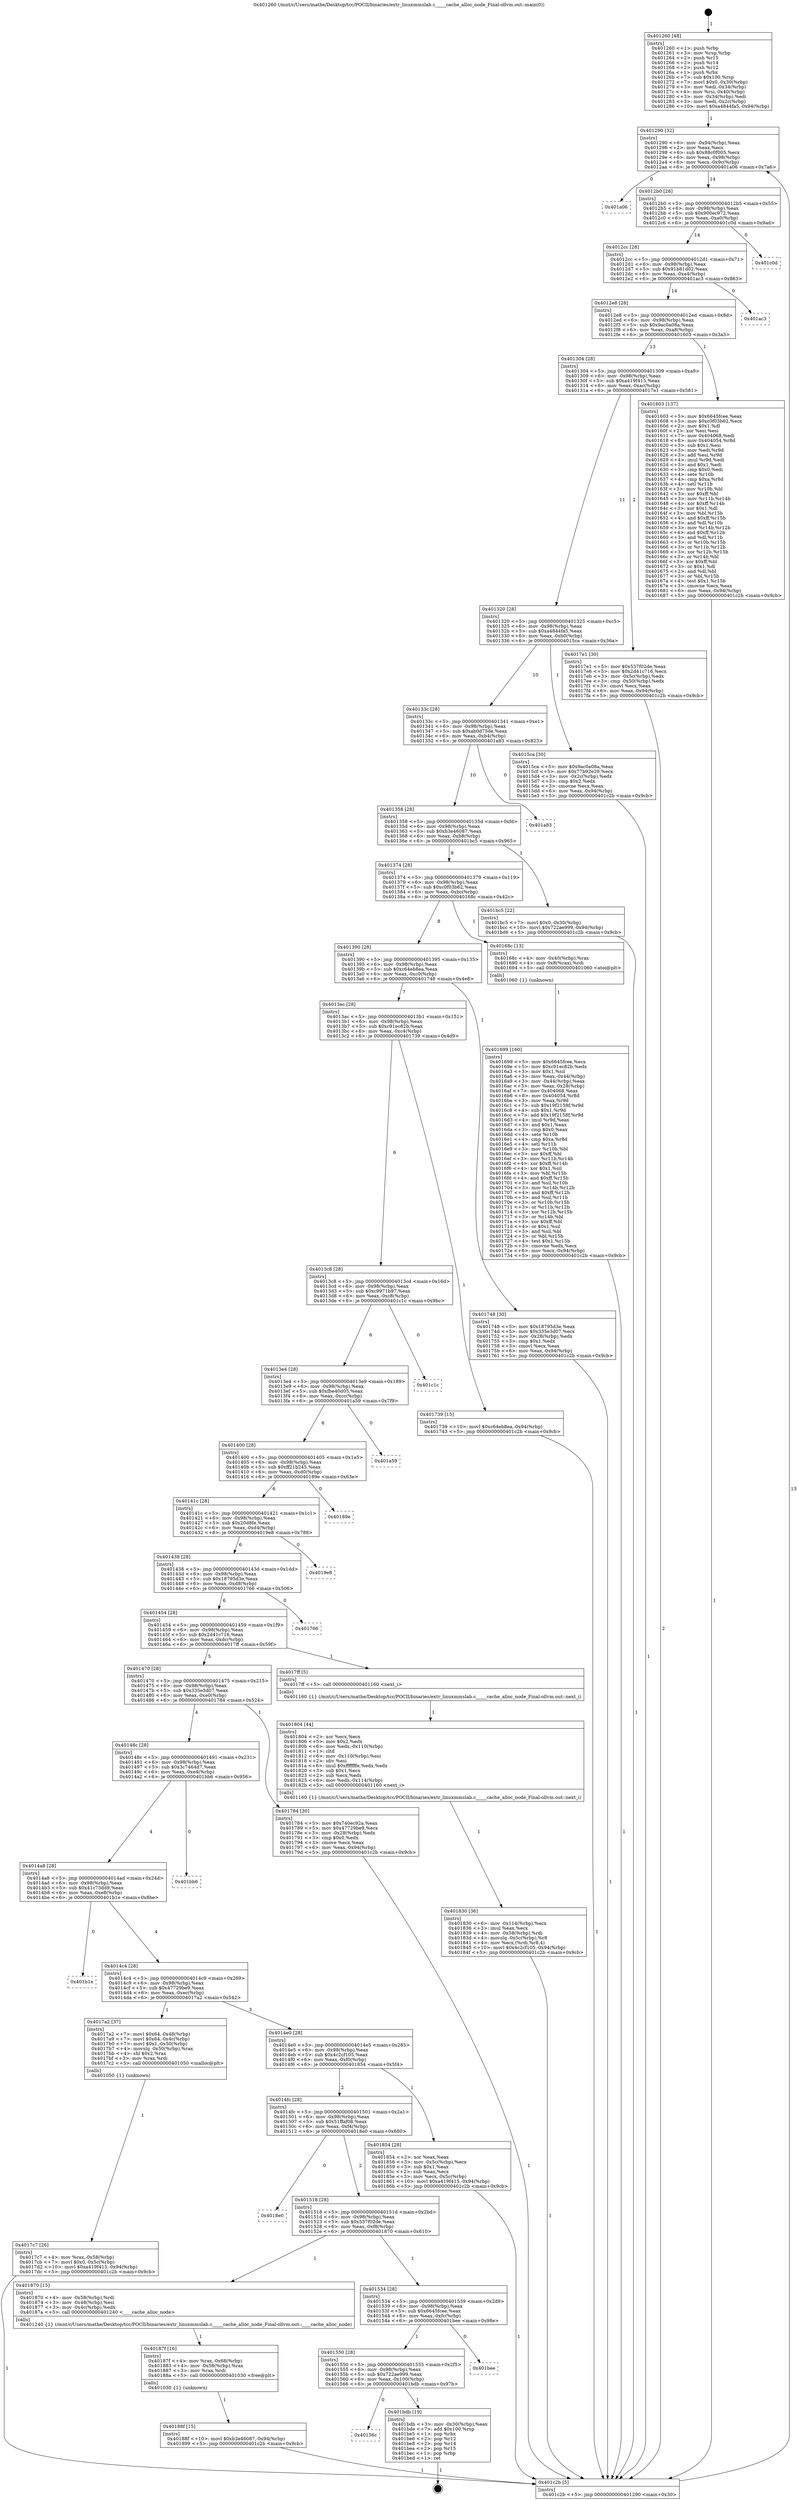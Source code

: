 digraph "0x401260" {
  label = "0x401260 (/mnt/c/Users/mathe/Desktop/tcc/POCII/binaries/extr_linuxmmslab.c_____cache_alloc_node_Final-ollvm.out::main(0))"
  labelloc = "t"
  node[shape=record]

  Entry [label="",width=0.3,height=0.3,shape=circle,fillcolor=black,style=filled]
  "0x401290" [label="{
     0x401290 [32]\l
     | [instrs]\l
     &nbsp;&nbsp;0x401290 \<+6\>: mov -0x94(%rbp),%eax\l
     &nbsp;&nbsp;0x401296 \<+2\>: mov %eax,%ecx\l
     &nbsp;&nbsp;0x401298 \<+6\>: sub $0x88c0f005,%ecx\l
     &nbsp;&nbsp;0x40129e \<+6\>: mov %eax,-0x98(%rbp)\l
     &nbsp;&nbsp;0x4012a4 \<+6\>: mov %ecx,-0x9c(%rbp)\l
     &nbsp;&nbsp;0x4012aa \<+6\>: je 0000000000401a06 \<main+0x7a6\>\l
  }"]
  "0x401a06" [label="{
     0x401a06\l
  }", style=dashed]
  "0x4012b0" [label="{
     0x4012b0 [28]\l
     | [instrs]\l
     &nbsp;&nbsp;0x4012b0 \<+5\>: jmp 00000000004012b5 \<main+0x55\>\l
     &nbsp;&nbsp;0x4012b5 \<+6\>: mov -0x98(%rbp),%eax\l
     &nbsp;&nbsp;0x4012bb \<+5\>: sub $0x900ec972,%eax\l
     &nbsp;&nbsp;0x4012c0 \<+6\>: mov %eax,-0xa0(%rbp)\l
     &nbsp;&nbsp;0x4012c6 \<+6\>: je 0000000000401c0d \<main+0x9ad\>\l
  }"]
  Exit [label="",width=0.3,height=0.3,shape=circle,fillcolor=black,style=filled,peripheries=2]
  "0x401c0d" [label="{
     0x401c0d\l
  }", style=dashed]
  "0x4012cc" [label="{
     0x4012cc [28]\l
     | [instrs]\l
     &nbsp;&nbsp;0x4012cc \<+5\>: jmp 00000000004012d1 \<main+0x71\>\l
     &nbsp;&nbsp;0x4012d1 \<+6\>: mov -0x98(%rbp),%eax\l
     &nbsp;&nbsp;0x4012d7 \<+5\>: sub $0x91b81d02,%eax\l
     &nbsp;&nbsp;0x4012dc \<+6\>: mov %eax,-0xa4(%rbp)\l
     &nbsp;&nbsp;0x4012e2 \<+6\>: je 0000000000401ac3 \<main+0x863\>\l
  }"]
  "0x40156c" [label="{
     0x40156c\l
  }", style=dashed]
  "0x401ac3" [label="{
     0x401ac3\l
  }", style=dashed]
  "0x4012e8" [label="{
     0x4012e8 [28]\l
     | [instrs]\l
     &nbsp;&nbsp;0x4012e8 \<+5\>: jmp 00000000004012ed \<main+0x8d\>\l
     &nbsp;&nbsp;0x4012ed \<+6\>: mov -0x98(%rbp),%eax\l
     &nbsp;&nbsp;0x4012f3 \<+5\>: sub $0x9ac0a08a,%eax\l
     &nbsp;&nbsp;0x4012f8 \<+6\>: mov %eax,-0xa8(%rbp)\l
     &nbsp;&nbsp;0x4012fe \<+6\>: je 0000000000401603 \<main+0x3a3\>\l
  }"]
  "0x401bdb" [label="{
     0x401bdb [19]\l
     | [instrs]\l
     &nbsp;&nbsp;0x401bdb \<+3\>: mov -0x30(%rbp),%eax\l
     &nbsp;&nbsp;0x401bde \<+7\>: add $0x100,%rsp\l
     &nbsp;&nbsp;0x401be5 \<+1\>: pop %rbx\l
     &nbsp;&nbsp;0x401be6 \<+2\>: pop %r12\l
     &nbsp;&nbsp;0x401be8 \<+2\>: pop %r14\l
     &nbsp;&nbsp;0x401bea \<+2\>: pop %r15\l
     &nbsp;&nbsp;0x401bec \<+1\>: pop %rbp\l
     &nbsp;&nbsp;0x401bed \<+1\>: ret\l
  }"]
  "0x401603" [label="{
     0x401603 [137]\l
     | [instrs]\l
     &nbsp;&nbsp;0x401603 \<+5\>: mov $0x6645fcee,%eax\l
     &nbsp;&nbsp;0x401608 \<+5\>: mov $0xc0f03b62,%ecx\l
     &nbsp;&nbsp;0x40160d \<+2\>: mov $0x1,%dl\l
     &nbsp;&nbsp;0x40160f \<+2\>: xor %esi,%esi\l
     &nbsp;&nbsp;0x401611 \<+7\>: mov 0x404068,%edi\l
     &nbsp;&nbsp;0x401618 \<+8\>: mov 0x404054,%r8d\l
     &nbsp;&nbsp;0x401620 \<+3\>: sub $0x1,%esi\l
     &nbsp;&nbsp;0x401623 \<+3\>: mov %edi,%r9d\l
     &nbsp;&nbsp;0x401626 \<+3\>: add %esi,%r9d\l
     &nbsp;&nbsp;0x401629 \<+4\>: imul %r9d,%edi\l
     &nbsp;&nbsp;0x40162d \<+3\>: and $0x1,%edi\l
     &nbsp;&nbsp;0x401630 \<+3\>: cmp $0x0,%edi\l
     &nbsp;&nbsp;0x401633 \<+4\>: sete %r10b\l
     &nbsp;&nbsp;0x401637 \<+4\>: cmp $0xa,%r8d\l
     &nbsp;&nbsp;0x40163b \<+4\>: setl %r11b\l
     &nbsp;&nbsp;0x40163f \<+3\>: mov %r10b,%bl\l
     &nbsp;&nbsp;0x401642 \<+3\>: xor $0xff,%bl\l
     &nbsp;&nbsp;0x401645 \<+3\>: mov %r11b,%r14b\l
     &nbsp;&nbsp;0x401648 \<+4\>: xor $0xff,%r14b\l
     &nbsp;&nbsp;0x40164c \<+3\>: xor $0x1,%dl\l
     &nbsp;&nbsp;0x40164f \<+3\>: mov %bl,%r15b\l
     &nbsp;&nbsp;0x401652 \<+4\>: and $0xff,%r15b\l
     &nbsp;&nbsp;0x401656 \<+3\>: and %dl,%r10b\l
     &nbsp;&nbsp;0x401659 \<+3\>: mov %r14b,%r12b\l
     &nbsp;&nbsp;0x40165c \<+4\>: and $0xff,%r12b\l
     &nbsp;&nbsp;0x401660 \<+3\>: and %dl,%r11b\l
     &nbsp;&nbsp;0x401663 \<+3\>: or %r10b,%r15b\l
     &nbsp;&nbsp;0x401666 \<+3\>: or %r11b,%r12b\l
     &nbsp;&nbsp;0x401669 \<+3\>: xor %r12b,%r15b\l
     &nbsp;&nbsp;0x40166c \<+3\>: or %r14b,%bl\l
     &nbsp;&nbsp;0x40166f \<+3\>: xor $0xff,%bl\l
     &nbsp;&nbsp;0x401672 \<+3\>: or $0x1,%dl\l
     &nbsp;&nbsp;0x401675 \<+2\>: and %dl,%bl\l
     &nbsp;&nbsp;0x401677 \<+3\>: or %bl,%r15b\l
     &nbsp;&nbsp;0x40167a \<+4\>: test $0x1,%r15b\l
     &nbsp;&nbsp;0x40167e \<+3\>: cmovne %ecx,%eax\l
     &nbsp;&nbsp;0x401681 \<+6\>: mov %eax,-0x94(%rbp)\l
     &nbsp;&nbsp;0x401687 \<+5\>: jmp 0000000000401c2b \<main+0x9cb\>\l
  }"]
  "0x401304" [label="{
     0x401304 [28]\l
     | [instrs]\l
     &nbsp;&nbsp;0x401304 \<+5\>: jmp 0000000000401309 \<main+0xa9\>\l
     &nbsp;&nbsp;0x401309 \<+6\>: mov -0x98(%rbp),%eax\l
     &nbsp;&nbsp;0x40130f \<+5\>: sub $0xa419f415,%eax\l
     &nbsp;&nbsp;0x401314 \<+6\>: mov %eax,-0xac(%rbp)\l
     &nbsp;&nbsp;0x40131a \<+6\>: je 00000000004017e1 \<main+0x581\>\l
  }"]
  "0x401550" [label="{
     0x401550 [28]\l
     | [instrs]\l
     &nbsp;&nbsp;0x401550 \<+5\>: jmp 0000000000401555 \<main+0x2f5\>\l
     &nbsp;&nbsp;0x401555 \<+6\>: mov -0x98(%rbp),%eax\l
     &nbsp;&nbsp;0x40155b \<+5\>: sub $0x722ae999,%eax\l
     &nbsp;&nbsp;0x401560 \<+6\>: mov %eax,-0x100(%rbp)\l
     &nbsp;&nbsp;0x401566 \<+6\>: je 0000000000401bdb \<main+0x97b\>\l
  }"]
  "0x4017e1" [label="{
     0x4017e1 [30]\l
     | [instrs]\l
     &nbsp;&nbsp;0x4017e1 \<+5\>: mov $0x537f02de,%eax\l
     &nbsp;&nbsp;0x4017e6 \<+5\>: mov $0x2d41c716,%ecx\l
     &nbsp;&nbsp;0x4017eb \<+3\>: mov -0x5c(%rbp),%edx\l
     &nbsp;&nbsp;0x4017ee \<+3\>: cmp -0x50(%rbp),%edx\l
     &nbsp;&nbsp;0x4017f1 \<+3\>: cmovl %ecx,%eax\l
     &nbsp;&nbsp;0x4017f4 \<+6\>: mov %eax,-0x94(%rbp)\l
     &nbsp;&nbsp;0x4017fa \<+5\>: jmp 0000000000401c2b \<main+0x9cb\>\l
  }"]
  "0x401320" [label="{
     0x401320 [28]\l
     | [instrs]\l
     &nbsp;&nbsp;0x401320 \<+5\>: jmp 0000000000401325 \<main+0xc5\>\l
     &nbsp;&nbsp;0x401325 \<+6\>: mov -0x98(%rbp),%eax\l
     &nbsp;&nbsp;0x40132b \<+5\>: sub $0xa4844fa5,%eax\l
     &nbsp;&nbsp;0x401330 \<+6\>: mov %eax,-0xb0(%rbp)\l
     &nbsp;&nbsp;0x401336 \<+6\>: je 00000000004015ca \<main+0x36a\>\l
  }"]
  "0x401bee" [label="{
     0x401bee\l
  }", style=dashed]
  "0x4015ca" [label="{
     0x4015ca [30]\l
     | [instrs]\l
     &nbsp;&nbsp;0x4015ca \<+5\>: mov $0x9ac0a08a,%eax\l
     &nbsp;&nbsp;0x4015cf \<+5\>: mov $0x77b92e29,%ecx\l
     &nbsp;&nbsp;0x4015d4 \<+3\>: mov -0x2c(%rbp),%edx\l
     &nbsp;&nbsp;0x4015d7 \<+3\>: cmp $0x2,%edx\l
     &nbsp;&nbsp;0x4015da \<+3\>: cmovne %ecx,%eax\l
     &nbsp;&nbsp;0x4015dd \<+6\>: mov %eax,-0x94(%rbp)\l
     &nbsp;&nbsp;0x4015e3 \<+5\>: jmp 0000000000401c2b \<main+0x9cb\>\l
  }"]
  "0x40133c" [label="{
     0x40133c [28]\l
     | [instrs]\l
     &nbsp;&nbsp;0x40133c \<+5\>: jmp 0000000000401341 \<main+0xe1\>\l
     &nbsp;&nbsp;0x401341 \<+6\>: mov -0x98(%rbp),%eax\l
     &nbsp;&nbsp;0x401347 \<+5\>: sub $0xab0d75de,%eax\l
     &nbsp;&nbsp;0x40134c \<+6\>: mov %eax,-0xb4(%rbp)\l
     &nbsp;&nbsp;0x401352 \<+6\>: je 0000000000401a83 \<main+0x823\>\l
  }"]
  "0x401c2b" [label="{
     0x401c2b [5]\l
     | [instrs]\l
     &nbsp;&nbsp;0x401c2b \<+5\>: jmp 0000000000401290 \<main+0x30\>\l
  }"]
  "0x401260" [label="{
     0x401260 [48]\l
     | [instrs]\l
     &nbsp;&nbsp;0x401260 \<+1\>: push %rbp\l
     &nbsp;&nbsp;0x401261 \<+3\>: mov %rsp,%rbp\l
     &nbsp;&nbsp;0x401264 \<+2\>: push %r15\l
     &nbsp;&nbsp;0x401266 \<+2\>: push %r14\l
     &nbsp;&nbsp;0x401268 \<+2\>: push %r12\l
     &nbsp;&nbsp;0x40126a \<+1\>: push %rbx\l
     &nbsp;&nbsp;0x40126b \<+7\>: sub $0x100,%rsp\l
     &nbsp;&nbsp;0x401272 \<+7\>: movl $0x0,-0x30(%rbp)\l
     &nbsp;&nbsp;0x401279 \<+3\>: mov %edi,-0x34(%rbp)\l
     &nbsp;&nbsp;0x40127c \<+4\>: mov %rsi,-0x40(%rbp)\l
     &nbsp;&nbsp;0x401280 \<+3\>: mov -0x34(%rbp),%edi\l
     &nbsp;&nbsp;0x401283 \<+3\>: mov %edi,-0x2c(%rbp)\l
     &nbsp;&nbsp;0x401286 \<+10\>: movl $0xa4844fa5,-0x94(%rbp)\l
  }"]
  "0x40188f" [label="{
     0x40188f [15]\l
     | [instrs]\l
     &nbsp;&nbsp;0x40188f \<+10\>: movl $0xb3e46087,-0x94(%rbp)\l
     &nbsp;&nbsp;0x401899 \<+5\>: jmp 0000000000401c2b \<main+0x9cb\>\l
  }"]
  "0x401a83" [label="{
     0x401a83\l
  }", style=dashed]
  "0x401358" [label="{
     0x401358 [28]\l
     | [instrs]\l
     &nbsp;&nbsp;0x401358 \<+5\>: jmp 000000000040135d \<main+0xfd\>\l
     &nbsp;&nbsp;0x40135d \<+6\>: mov -0x98(%rbp),%eax\l
     &nbsp;&nbsp;0x401363 \<+5\>: sub $0xb3e46087,%eax\l
     &nbsp;&nbsp;0x401368 \<+6\>: mov %eax,-0xb8(%rbp)\l
     &nbsp;&nbsp;0x40136e \<+6\>: je 0000000000401bc5 \<main+0x965\>\l
  }"]
  "0x40187f" [label="{
     0x40187f [16]\l
     | [instrs]\l
     &nbsp;&nbsp;0x40187f \<+4\>: mov %rax,-0x68(%rbp)\l
     &nbsp;&nbsp;0x401883 \<+4\>: mov -0x58(%rbp),%rax\l
     &nbsp;&nbsp;0x401887 \<+3\>: mov %rax,%rdi\l
     &nbsp;&nbsp;0x40188a \<+5\>: call 0000000000401030 \<free@plt\>\l
     | [calls]\l
     &nbsp;&nbsp;0x401030 \{1\} (unknown)\l
  }"]
  "0x401bc5" [label="{
     0x401bc5 [22]\l
     | [instrs]\l
     &nbsp;&nbsp;0x401bc5 \<+7\>: movl $0x0,-0x30(%rbp)\l
     &nbsp;&nbsp;0x401bcc \<+10\>: movl $0x722ae999,-0x94(%rbp)\l
     &nbsp;&nbsp;0x401bd6 \<+5\>: jmp 0000000000401c2b \<main+0x9cb\>\l
  }"]
  "0x401374" [label="{
     0x401374 [28]\l
     | [instrs]\l
     &nbsp;&nbsp;0x401374 \<+5\>: jmp 0000000000401379 \<main+0x119\>\l
     &nbsp;&nbsp;0x401379 \<+6\>: mov -0x98(%rbp),%eax\l
     &nbsp;&nbsp;0x40137f \<+5\>: sub $0xc0f03b62,%eax\l
     &nbsp;&nbsp;0x401384 \<+6\>: mov %eax,-0xbc(%rbp)\l
     &nbsp;&nbsp;0x40138a \<+6\>: je 000000000040168c \<main+0x42c\>\l
  }"]
  "0x401534" [label="{
     0x401534 [28]\l
     | [instrs]\l
     &nbsp;&nbsp;0x401534 \<+5\>: jmp 0000000000401539 \<main+0x2d9\>\l
     &nbsp;&nbsp;0x401539 \<+6\>: mov -0x98(%rbp),%eax\l
     &nbsp;&nbsp;0x40153f \<+5\>: sub $0x6645fcee,%eax\l
     &nbsp;&nbsp;0x401544 \<+6\>: mov %eax,-0xfc(%rbp)\l
     &nbsp;&nbsp;0x40154a \<+6\>: je 0000000000401bee \<main+0x98e\>\l
  }"]
  "0x40168c" [label="{
     0x40168c [13]\l
     | [instrs]\l
     &nbsp;&nbsp;0x40168c \<+4\>: mov -0x40(%rbp),%rax\l
     &nbsp;&nbsp;0x401690 \<+4\>: mov 0x8(%rax),%rdi\l
     &nbsp;&nbsp;0x401694 \<+5\>: call 0000000000401060 \<atoi@plt\>\l
     | [calls]\l
     &nbsp;&nbsp;0x401060 \{1\} (unknown)\l
  }"]
  "0x401390" [label="{
     0x401390 [28]\l
     | [instrs]\l
     &nbsp;&nbsp;0x401390 \<+5\>: jmp 0000000000401395 \<main+0x135\>\l
     &nbsp;&nbsp;0x401395 \<+6\>: mov -0x98(%rbp),%eax\l
     &nbsp;&nbsp;0x40139b \<+5\>: sub $0xc64eb8ea,%eax\l
     &nbsp;&nbsp;0x4013a0 \<+6\>: mov %eax,-0xc0(%rbp)\l
     &nbsp;&nbsp;0x4013a6 \<+6\>: je 0000000000401748 \<main+0x4e8\>\l
  }"]
  "0x401699" [label="{
     0x401699 [160]\l
     | [instrs]\l
     &nbsp;&nbsp;0x401699 \<+5\>: mov $0x6645fcee,%ecx\l
     &nbsp;&nbsp;0x40169e \<+5\>: mov $0xc91ec82b,%edx\l
     &nbsp;&nbsp;0x4016a3 \<+3\>: mov $0x1,%sil\l
     &nbsp;&nbsp;0x4016a6 \<+3\>: mov %eax,-0x44(%rbp)\l
     &nbsp;&nbsp;0x4016a9 \<+3\>: mov -0x44(%rbp),%eax\l
     &nbsp;&nbsp;0x4016ac \<+3\>: mov %eax,-0x28(%rbp)\l
     &nbsp;&nbsp;0x4016af \<+7\>: mov 0x404068,%eax\l
     &nbsp;&nbsp;0x4016b6 \<+8\>: mov 0x404054,%r8d\l
     &nbsp;&nbsp;0x4016be \<+3\>: mov %eax,%r9d\l
     &nbsp;&nbsp;0x4016c1 \<+7\>: sub $0x19f2158f,%r9d\l
     &nbsp;&nbsp;0x4016c8 \<+4\>: sub $0x1,%r9d\l
     &nbsp;&nbsp;0x4016cc \<+7\>: add $0x19f2158f,%r9d\l
     &nbsp;&nbsp;0x4016d3 \<+4\>: imul %r9d,%eax\l
     &nbsp;&nbsp;0x4016d7 \<+3\>: and $0x1,%eax\l
     &nbsp;&nbsp;0x4016da \<+3\>: cmp $0x0,%eax\l
     &nbsp;&nbsp;0x4016dd \<+4\>: sete %r10b\l
     &nbsp;&nbsp;0x4016e1 \<+4\>: cmp $0xa,%r8d\l
     &nbsp;&nbsp;0x4016e5 \<+4\>: setl %r11b\l
     &nbsp;&nbsp;0x4016e9 \<+3\>: mov %r10b,%bl\l
     &nbsp;&nbsp;0x4016ec \<+3\>: xor $0xff,%bl\l
     &nbsp;&nbsp;0x4016ef \<+3\>: mov %r11b,%r14b\l
     &nbsp;&nbsp;0x4016f2 \<+4\>: xor $0xff,%r14b\l
     &nbsp;&nbsp;0x4016f6 \<+4\>: xor $0x1,%sil\l
     &nbsp;&nbsp;0x4016fa \<+3\>: mov %bl,%r15b\l
     &nbsp;&nbsp;0x4016fd \<+4\>: and $0xff,%r15b\l
     &nbsp;&nbsp;0x401701 \<+3\>: and %sil,%r10b\l
     &nbsp;&nbsp;0x401704 \<+3\>: mov %r14b,%r12b\l
     &nbsp;&nbsp;0x401707 \<+4\>: and $0xff,%r12b\l
     &nbsp;&nbsp;0x40170b \<+3\>: and %sil,%r11b\l
     &nbsp;&nbsp;0x40170e \<+3\>: or %r10b,%r15b\l
     &nbsp;&nbsp;0x401711 \<+3\>: or %r11b,%r12b\l
     &nbsp;&nbsp;0x401714 \<+3\>: xor %r12b,%r15b\l
     &nbsp;&nbsp;0x401717 \<+3\>: or %r14b,%bl\l
     &nbsp;&nbsp;0x40171a \<+3\>: xor $0xff,%bl\l
     &nbsp;&nbsp;0x40171d \<+4\>: or $0x1,%sil\l
     &nbsp;&nbsp;0x401721 \<+3\>: and %sil,%bl\l
     &nbsp;&nbsp;0x401724 \<+3\>: or %bl,%r15b\l
     &nbsp;&nbsp;0x401727 \<+4\>: test $0x1,%r15b\l
     &nbsp;&nbsp;0x40172b \<+3\>: cmovne %edx,%ecx\l
     &nbsp;&nbsp;0x40172e \<+6\>: mov %ecx,-0x94(%rbp)\l
     &nbsp;&nbsp;0x401734 \<+5\>: jmp 0000000000401c2b \<main+0x9cb\>\l
  }"]
  "0x401870" [label="{
     0x401870 [15]\l
     | [instrs]\l
     &nbsp;&nbsp;0x401870 \<+4\>: mov -0x58(%rbp),%rdi\l
     &nbsp;&nbsp;0x401874 \<+3\>: mov -0x48(%rbp),%esi\l
     &nbsp;&nbsp;0x401877 \<+3\>: mov -0x4c(%rbp),%edx\l
     &nbsp;&nbsp;0x40187a \<+5\>: call 0000000000401240 \<____cache_alloc_node\>\l
     | [calls]\l
     &nbsp;&nbsp;0x401240 \{1\} (/mnt/c/Users/mathe/Desktop/tcc/POCII/binaries/extr_linuxmmslab.c_____cache_alloc_node_Final-ollvm.out::____cache_alloc_node)\l
  }"]
  "0x401748" [label="{
     0x401748 [30]\l
     | [instrs]\l
     &nbsp;&nbsp;0x401748 \<+5\>: mov $0x18795d3e,%eax\l
     &nbsp;&nbsp;0x40174d \<+5\>: mov $0x335e3d07,%ecx\l
     &nbsp;&nbsp;0x401752 \<+3\>: mov -0x28(%rbp),%edx\l
     &nbsp;&nbsp;0x401755 \<+3\>: cmp $0x1,%edx\l
     &nbsp;&nbsp;0x401758 \<+3\>: cmovl %ecx,%eax\l
     &nbsp;&nbsp;0x40175b \<+6\>: mov %eax,-0x94(%rbp)\l
     &nbsp;&nbsp;0x401761 \<+5\>: jmp 0000000000401c2b \<main+0x9cb\>\l
  }"]
  "0x4013ac" [label="{
     0x4013ac [28]\l
     | [instrs]\l
     &nbsp;&nbsp;0x4013ac \<+5\>: jmp 00000000004013b1 \<main+0x151\>\l
     &nbsp;&nbsp;0x4013b1 \<+6\>: mov -0x98(%rbp),%eax\l
     &nbsp;&nbsp;0x4013b7 \<+5\>: sub $0xc91ec82b,%eax\l
     &nbsp;&nbsp;0x4013bc \<+6\>: mov %eax,-0xc4(%rbp)\l
     &nbsp;&nbsp;0x4013c2 \<+6\>: je 0000000000401739 \<main+0x4d9\>\l
  }"]
  "0x401518" [label="{
     0x401518 [28]\l
     | [instrs]\l
     &nbsp;&nbsp;0x401518 \<+5\>: jmp 000000000040151d \<main+0x2bd\>\l
     &nbsp;&nbsp;0x40151d \<+6\>: mov -0x98(%rbp),%eax\l
     &nbsp;&nbsp;0x401523 \<+5\>: sub $0x537f02de,%eax\l
     &nbsp;&nbsp;0x401528 \<+6\>: mov %eax,-0xf8(%rbp)\l
     &nbsp;&nbsp;0x40152e \<+6\>: je 0000000000401870 \<main+0x610\>\l
  }"]
  "0x401739" [label="{
     0x401739 [15]\l
     | [instrs]\l
     &nbsp;&nbsp;0x401739 \<+10\>: movl $0xc64eb8ea,-0x94(%rbp)\l
     &nbsp;&nbsp;0x401743 \<+5\>: jmp 0000000000401c2b \<main+0x9cb\>\l
  }"]
  "0x4013c8" [label="{
     0x4013c8 [28]\l
     | [instrs]\l
     &nbsp;&nbsp;0x4013c8 \<+5\>: jmp 00000000004013cd \<main+0x16d\>\l
     &nbsp;&nbsp;0x4013cd \<+6\>: mov -0x98(%rbp),%eax\l
     &nbsp;&nbsp;0x4013d3 \<+5\>: sub $0xc9971b97,%eax\l
     &nbsp;&nbsp;0x4013d8 \<+6\>: mov %eax,-0xc8(%rbp)\l
     &nbsp;&nbsp;0x4013de \<+6\>: je 0000000000401c1c \<main+0x9bc\>\l
  }"]
  "0x4018e0" [label="{
     0x4018e0\l
  }", style=dashed]
  "0x401c1c" [label="{
     0x401c1c\l
  }", style=dashed]
  "0x4013e4" [label="{
     0x4013e4 [28]\l
     | [instrs]\l
     &nbsp;&nbsp;0x4013e4 \<+5\>: jmp 00000000004013e9 \<main+0x189\>\l
     &nbsp;&nbsp;0x4013e9 \<+6\>: mov -0x98(%rbp),%eax\l
     &nbsp;&nbsp;0x4013ef \<+5\>: sub $0xfbe40d05,%eax\l
     &nbsp;&nbsp;0x4013f4 \<+6\>: mov %eax,-0xcc(%rbp)\l
     &nbsp;&nbsp;0x4013fa \<+6\>: je 0000000000401a59 \<main+0x7f9\>\l
  }"]
  "0x4014fc" [label="{
     0x4014fc [28]\l
     | [instrs]\l
     &nbsp;&nbsp;0x4014fc \<+5\>: jmp 0000000000401501 \<main+0x2a1\>\l
     &nbsp;&nbsp;0x401501 \<+6\>: mov -0x98(%rbp),%eax\l
     &nbsp;&nbsp;0x401507 \<+5\>: sub $0x51ffaf08,%eax\l
     &nbsp;&nbsp;0x40150c \<+6\>: mov %eax,-0xf4(%rbp)\l
     &nbsp;&nbsp;0x401512 \<+6\>: je 00000000004018e0 \<main+0x680\>\l
  }"]
  "0x401a59" [label="{
     0x401a59\l
  }", style=dashed]
  "0x401400" [label="{
     0x401400 [28]\l
     | [instrs]\l
     &nbsp;&nbsp;0x401400 \<+5\>: jmp 0000000000401405 \<main+0x1a5\>\l
     &nbsp;&nbsp;0x401405 \<+6\>: mov -0x98(%rbp),%eax\l
     &nbsp;&nbsp;0x40140b \<+5\>: sub $0xff21b245,%eax\l
     &nbsp;&nbsp;0x401410 \<+6\>: mov %eax,-0xd0(%rbp)\l
     &nbsp;&nbsp;0x401416 \<+6\>: je 000000000040189e \<main+0x63e\>\l
  }"]
  "0x401854" [label="{
     0x401854 [28]\l
     | [instrs]\l
     &nbsp;&nbsp;0x401854 \<+2\>: xor %eax,%eax\l
     &nbsp;&nbsp;0x401856 \<+3\>: mov -0x5c(%rbp),%ecx\l
     &nbsp;&nbsp;0x401859 \<+3\>: sub $0x1,%eax\l
     &nbsp;&nbsp;0x40185c \<+2\>: sub %eax,%ecx\l
     &nbsp;&nbsp;0x40185e \<+3\>: mov %ecx,-0x5c(%rbp)\l
     &nbsp;&nbsp;0x401861 \<+10\>: movl $0xa419f415,-0x94(%rbp)\l
     &nbsp;&nbsp;0x40186b \<+5\>: jmp 0000000000401c2b \<main+0x9cb\>\l
  }"]
  "0x40189e" [label="{
     0x40189e\l
  }", style=dashed]
  "0x40141c" [label="{
     0x40141c [28]\l
     | [instrs]\l
     &nbsp;&nbsp;0x40141c \<+5\>: jmp 0000000000401421 \<main+0x1c1\>\l
     &nbsp;&nbsp;0x401421 \<+6\>: mov -0x98(%rbp),%eax\l
     &nbsp;&nbsp;0x401427 \<+5\>: sub $0x20d8fe,%eax\l
     &nbsp;&nbsp;0x40142c \<+6\>: mov %eax,-0xd4(%rbp)\l
     &nbsp;&nbsp;0x401432 \<+6\>: je 00000000004019e8 \<main+0x788\>\l
  }"]
  "0x401830" [label="{
     0x401830 [36]\l
     | [instrs]\l
     &nbsp;&nbsp;0x401830 \<+6\>: mov -0x114(%rbp),%ecx\l
     &nbsp;&nbsp;0x401836 \<+3\>: imul %eax,%ecx\l
     &nbsp;&nbsp;0x401839 \<+4\>: mov -0x58(%rbp),%rdi\l
     &nbsp;&nbsp;0x40183d \<+4\>: movslq -0x5c(%rbp),%r8\l
     &nbsp;&nbsp;0x401841 \<+4\>: mov %ecx,(%rdi,%r8,4)\l
     &nbsp;&nbsp;0x401845 \<+10\>: movl $0x4c2cf105,-0x94(%rbp)\l
     &nbsp;&nbsp;0x40184f \<+5\>: jmp 0000000000401c2b \<main+0x9cb\>\l
  }"]
  "0x4019e8" [label="{
     0x4019e8\l
  }", style=dashed]
  "0x401438" [label="{
     0x401438 [28]\l
     | [instrs]\l
     &nbsp;&nbsp;0x401438 \<+5\>: jmp 000000000040143d \<main+0x1dd\>\l
     &nbsp;&nbsp;0x40143d \<+6\>: mov -0x98(%rbp),%eax\l
     &nbsp;&nbsp;0x401443 \<+5\>: sub $0x18795d3e,%eax\l
     &nbsp;&nbsp;0x401448 \<+6\>: mov %eax,-0xd8(%rbp)\l
     &nbsp;&nbsp;0x40144e \<+6\>: je 0000000000401766 \<main+0x506\>\l
  }"]
  "0x401804" [label="{
     0x401804 [44]\l
     | [instrs]\l
     &nbsp;&nbsp;0x401804 \<+2\>: xor %ecx,%ecx\l
     &nbsp;&nbsp;0x401806 \<+5\>: mov $0x2,%edx\l
     &nbsp;&nbsp;0x40180b \<+6\>: mov %edx,-0x110(%rbp)\l
     &nbsp;&nbsp;0x401811 \<+1\>: cltd\l
     &nbsp;&nbsp;0x401812 \<+6\>: mov -0x110(%rbp),%esi\l
     &nbsp;&nbsp;0x401818 \<+2\>: idiv %esi\l
     &nbsp;&nbsp;0x40181a \<+6\>: imul $0xfffffffe,%edx,%edx\l
     &nbsp;&nbsp;0x401820 \<+3\>: sub $0x1,%ecx\l
     &nbsp;&nbsp;0x401823 \<+2\>: sub %ecx,%edx\l
     &nbsp;&nbsp;0x401825 \<+6\>: mov %edx,-0x114(%rbp)\l
     &nbsp;&nbsp;0x40182b \<+5\>: call 0000000000401160 \<next_i\>\l
     | [calls]\l
     &nbsp;&nbsp;0x401160 \{1\} (/mnt/c/Users/mathe/Desktop/tcc/POCII/binaries/extr_linuxmmslab.c_____cache_alloc_node_Final-ollvm.out::next_i)\l
  }"]
  "0x401766" [label="{
     0x401766\l
  }", style=dashed]
  "0x401454" [label="{
     0x401454 [28]\l
     | [instrs]\l
     &nbsp;&nbsp;0x401454 \<+5\>: jmp 0000000000401459 \<main+0x1f9\>\l
     &nbsp;&nbsp;0x401459 \<+6\>: mov -0x98(%rbp),%eax\l
     &nbsp;&nbsp;0x40145f \<+5\>: sub $0x2d41c716,%eax\l
     &nbsp;&nbsp;0x401464 \<+6\>: mov %eax,-0xdc(%rbp)\l
     &nbsp;&nbsp;0x40146a \<+6\>: je 00000000004017ff \<main+0x59f\>\l
  }"]
  "0x4017c7" [label="{
     0x4017c7 [26]\l
     | [instrs]\l
     &nbsp;&nbsp;0x4017c7 \<+4\>: mov %rax,-0x58(%rbp)\l
     &nbsp;&nbsp;0x4017cb \<+7\>: movl $0x0,-0x5c(%rbp)\l
     &nbsp;&nbsp;0x4017d2 \<+10\>: movl $0xa419f415,-0x94(%rbp)\l
     &nbsp;&nbsp;0x4017dc \<+5\>: jmp 0000000000401c2b \<main+0x9cb\>\l
  }"]
  "0x4017ff" [label="{
     0x4017ff [5]\l
     | [instrs]\l
     &nbsp;&nbsp;0x4017ff \<+5\>: call 0000000000401160 \<next_i\>\l
     | [calls]\l
     &nbsp;&nbsp;0x401160 \{1\} (/mnt/c/Users/mathe/Desktop/tcc/POCII/binaries/extr_linuxmmslab.c_____cache_alloc_node_Final-ollvm.out::next_i)\l
  }"]
  "0x401470" [label="{
     0x401470 [28]\l
     | [instrs]\l
     &nbsp;&nbsp;0x401470 \<+5\>: jmp 0000000000401475 \<main+0x215\>\l
     &nbsp;&nbsp;0x401475 \<+6\>: mov -0x98(%rbp),%eax\l
     &nbsp;&nbsp;0x40147b \<+5\>: sub $0x335e3d07,%eax\l
     &nbsp;&nbsp;0x401480 \<+6\>: mov %eax,-0xe0(%rbp)\l
     &nbsp;&nbsp;0x401486 \<+6\>: je 0000000000401784 \<main+0x524\>\l
  }"]
  "0x4014e0" [label="{
     0x4014e0 [28]\l
     | [instrs]\l
     &nbsp;&nbsp;0x4014e0 \<+5\>: jmp 00000000004014e5 \<main+0x285\>\l
     &nbsp;&nbsp;0x4014e5 \<+6\>: mov -0x98(%rbp),%eax\l
     &nbsp;&nbsp;0x4014eb \<+5\>: sub $0x4c2cf105,%eax\l
     &nbsp;&nbsp;0x4014f0 \<+6\>: mov %eax,-0xf0(%rbp)\l
     &nbsp;&nbsp;0x4014f6 \<+6\>: je 0000000000401854 \<main+0x5f4\>\l
  }"]
  "0x401784" [label="{
     0x401784 [30]\l
     | [instrs]\l
     &nbsp;&nbsp;0x401784 \<+5\>: mov $0x740ec92a,%eax\l
     &nbsp;&nbsp;0x401789 \<+5\>: mov $0x47729be9,%ecx\l
     &nbsp;&nbsp;0x40178e \<+3\>: mov -0x28(%rbp),%edx\l
     &nbsp;&nbsp;0x401791 \<+3\>: cmp $0x0,%edx\l
     &nbsp;&nbsp;0x401794 \<+3\>: cmove %ecx,%eax\l
     &nbsp;&nbsp;0x401797 \<+6\>: mov %eax,-0x94(%rbp)\l
     &nbsp;&nbsp;0x40179d \<+5\>: jmp 0000000000401c2b \<main+0x9cb\>\l
  }"]
  "0x40148c" [label="{
     0x40148c [28]\l
     | [instrs]\l
     &nbsp;&nbsp;0x40148c \<+5\>: jmp 0000000000401491 \<main+0x231\>\l
     &nbsp;&nbsp;0x401491 \<+6\>: mov -0x98(%rbp),%eax\l
     &nbsp;&nbsp;0x401497 \<+5\>: sub $0x3c7464d7,%eax\l
     &nbsp;&nbsp;0x40149c \<+6\>: mov %eax,-0xe4(%rbp)\l
     &nbsp;&nbsp;0x4014a2 \<+6\>: je 0000000000401bb6 \<main+0x956\>\l
  }"]
  "0x4017a2" [label="{
     0x4017a2 [37]\l
     | [instrs]\l
     &nbsp;&nbsp;0x4017a2 \<+7\>: movl $0x64,-0x48(%rbp)\l
     &nbsp;&nbsp;0x4017a9 \<+7\>: movl $0x64,-0x4c(%rbp)\l
     &nbsp;&nbsp;0x4017b0 \<+7\>: movl $0x1,-0x50(%rbp)\l
     &nbsp;&nbsp;0x4017b7 \<+4\>: movslq -0x50(%rbp),%rax\l
     &nbsp;&nbsp;0x4017bb \<+4\>: shl $0x2,%rax\l
     &nbsp;&nbsp;0x4017bf \<+3\>: mov %rax,%rdi\l
     &nbsp;&nbsp;0x4017c2 \<+5\>: call 0000000000401050 \<malloc@plt\>\l
     | [calls]\l
     &nbsp;&nbsp;0x401050 \{1\} (unknown)\l
  }"]
  "0x401bb6" [label="{
     0x401bb6\l
  }", style=dashed]
  "0x4014a8" [label="{
     0x4014a8 [28]\l
     | [instrs]\l
     &nbsp;&nbsp;0x4014a8 \<+5\>: jmp 00000000004014ad \<main+0x24d\>\l
     &nbsp;&nbsp;0x4014ad \<+6\>: mov -0x98(%rbp),%eax\l
     &nbsp;&nbsp;0x4014b3 \<+5\>: sub $0x41c73dd9,%eax\l
     &nbsp;&nbsp;0x4014b8 \<+6\>: mov %eax,-0xe8(%rbp)\l
     &nbsp;&nbsp;0x4014be \<+6\>: je 0000000000401b1e \<main+0x8be\>\l
  }"]
  "0x4014c4" [label="{
     0x4014c4 [28]\l
     | [instrs]\l
     &nbsp;&nbsp;0x4014c4 \<+5\>: jmp 00000000004014c9 \<main+0x269\>\l
     &nbsp;&nbsp;0x4014c9 \<+6\>: mov -0x98(%rbp),%eax\l
     &nbsp;&nbsp;0x4014cf \<+5\>: sub $0x47729be9,%eax\l
     &nbsp;&nbsp;0x4014d4 \<+6\>: mov %eax,-0xec(%rbp)\l
     &nbsp;&nbsp;0x4014da \<+6\>: je 00000000004017a2 \<main+0x542\>\l
  }"]
  "0x401b1e" [label="{
     0x401b1e\l
  }", style=dashed]
  Entry -> "0x401260" [label=" 1"]
  "0x401290" -> "0x401a06" [label=" 0"]
  "0x401290" -> "0x4012b0" [label=" 14"]
  "0x401bdb" -> Exit [label=" 1"]
  "0x4012b0" -> "0x401c0d" [label=" 0"]
  "0x4012b0" -> "0x4012cc" [label=" 14"]
  "0x401550" -> "0x40156c" [label=" 0"]
  "0x4012cc" -> "0x401ac3" [label=" 0"]
  "0x4012cc" -> "0x4012e8" [label=" 14"]
  "0x401550" -> "0x401bdb" [label=" 1"]
  "0x4012e8" -> "0x401603" [label=" 1"]
  "0x4012e8" -> "0x401304" [label=" 13"]
  "0x401534" -> "0x401550" [label=" 1"]
  "0x401304" -> "0x4017e1" [label=" 2"]
  "0x401304" -> "0x401320" [label=" 11"]
  "0x401534" -> "0x401bee" [label=" 0"]
  "0x401320" -> "0x4015ca" [label=" 1"]
  "0x401320" -> "0x40133c" [label=" 10"]
  "0x4015ca" -> "0x401c2b" [label=" 1"]
  "0x401260" -> "0x401290" [label=" 1"]
  "0x401c2b" -> "0x401290" [label=" 13"]
  "0x401603" -> "0x401c2b" [label=" 1"]
  "0x401bc5" -> "0x401c2b" [label=" 1"]
  "0x40133c" -> "0x401a83" [label=" 0"]
  "0x40133c" -> "0x401358" [label=" 10"]
  "0x40188f" -> "0x401c2b" [label=" 1"]
  "0x401358" -> "0x401bc5" [label=" 1"]
  "0x401358" -> "0x401374" [label=" 9"]
  "0x40187f" -> "0x40188f" [label=" 1"]
  "0x401374" -> "0x40168c" [label=" 1"]
  "0x401374" -> "0x401390" [label=" 8"]
  "0x40168c" -> "0x401699" [label=" 1"]
  "0x401699" -> "0x401c2b" [label=" 1"]
  "0x401870" -> "0x40187f" [label=" 1"]
  "0x401390" -> "0x401748" [label=" 1"]
  "0x401390" -> "0x4013ac" [label=" 7"]
  "0x401518" -> "0x401534" [label=" 1"]
  "0x4013ac" -> "0x401739" [label=" 1"]
  "0x4013ac" -> "0x4013c8" [label=" 6"]
  "0x401739" -> "0x401c2b" [label=" 1"]
  "0x401748" -> "0x401c2b" [label=" 1"]
  "0x401518" -> "0x401870" [label=" 1"]
  "0x4013c8" -> "0x401c1c" [label=" 0"]
  "0x4013c8" -> "0x4013e4" [label=" 6"]
  "0x4014fc" -> "0x401518" [label=" 2"]
  "0x4013e4" -> "0x401a59" [label=" 0"]
  "0x4013e4" -> "0x401400" [label=" 6"]
  "0x4014fc" -> "0x4018e0" [label=" 0"]
  "0x401400" -> "0x40189e" [label=" 0"]
  "0x401400" -> "0x40141c" [label=" 6"]
  "0x401854" -> "0x401c2b" [label=" 1"]
  "0x40141c" -> "0x4019e8" [label=" 0"]
  "0x40141c" -> "0x401438" [label=" 6"]
  "0x4014e0" -> "0x401854" [label=" 1"]
  "0x401438" -> "0x401766" [label=" 0"]
  "0x401438" -> "0x401454" [label=" 6"]
  "0x4014e0" -> "0x4014fc" [label=" 2"]
  "0x401454" -> "0x4017ff" [label=" 1"]
  "0x401454" -> "0x401470" [label=" 5"]
  "0x401830" -> "0x401c2b" [label=" 1"]
  "0x401470" -> "0x401784" [label=" 1"]
  "0x401470" -> "0x40148c" [label=" 4"]
  "0x401784" -> "0x401c2b" [label=" 1"]
  "0x401804" -> "0x401830" [label=" 1"]
  "0x40148c" -> "0x401bb6" [label=" 0"]
  "0x40148c" -> "0x4014a8" [label=" 4"]
  "0x4017ff" -> "0x401804" [label=" 1"]
  "0x4014a8" -> "0x401b1e" [label=" 0"]
  "0x4014a8" -> "0x4014c4" [label=" 4"]
  "0x4017e1" -> "0x401c2b" [label=" 2"]
  "0x4014c4" -> "0x4017a2" [label=" 1"]
  "0x4014c4" -> "0x4014e0" [label=" 3"]
  "0x4017a2" -> "0x4017c7" [label=" 1"]
  "0x4017c7" -> "0x401c2b" [label=" 1"]
}
